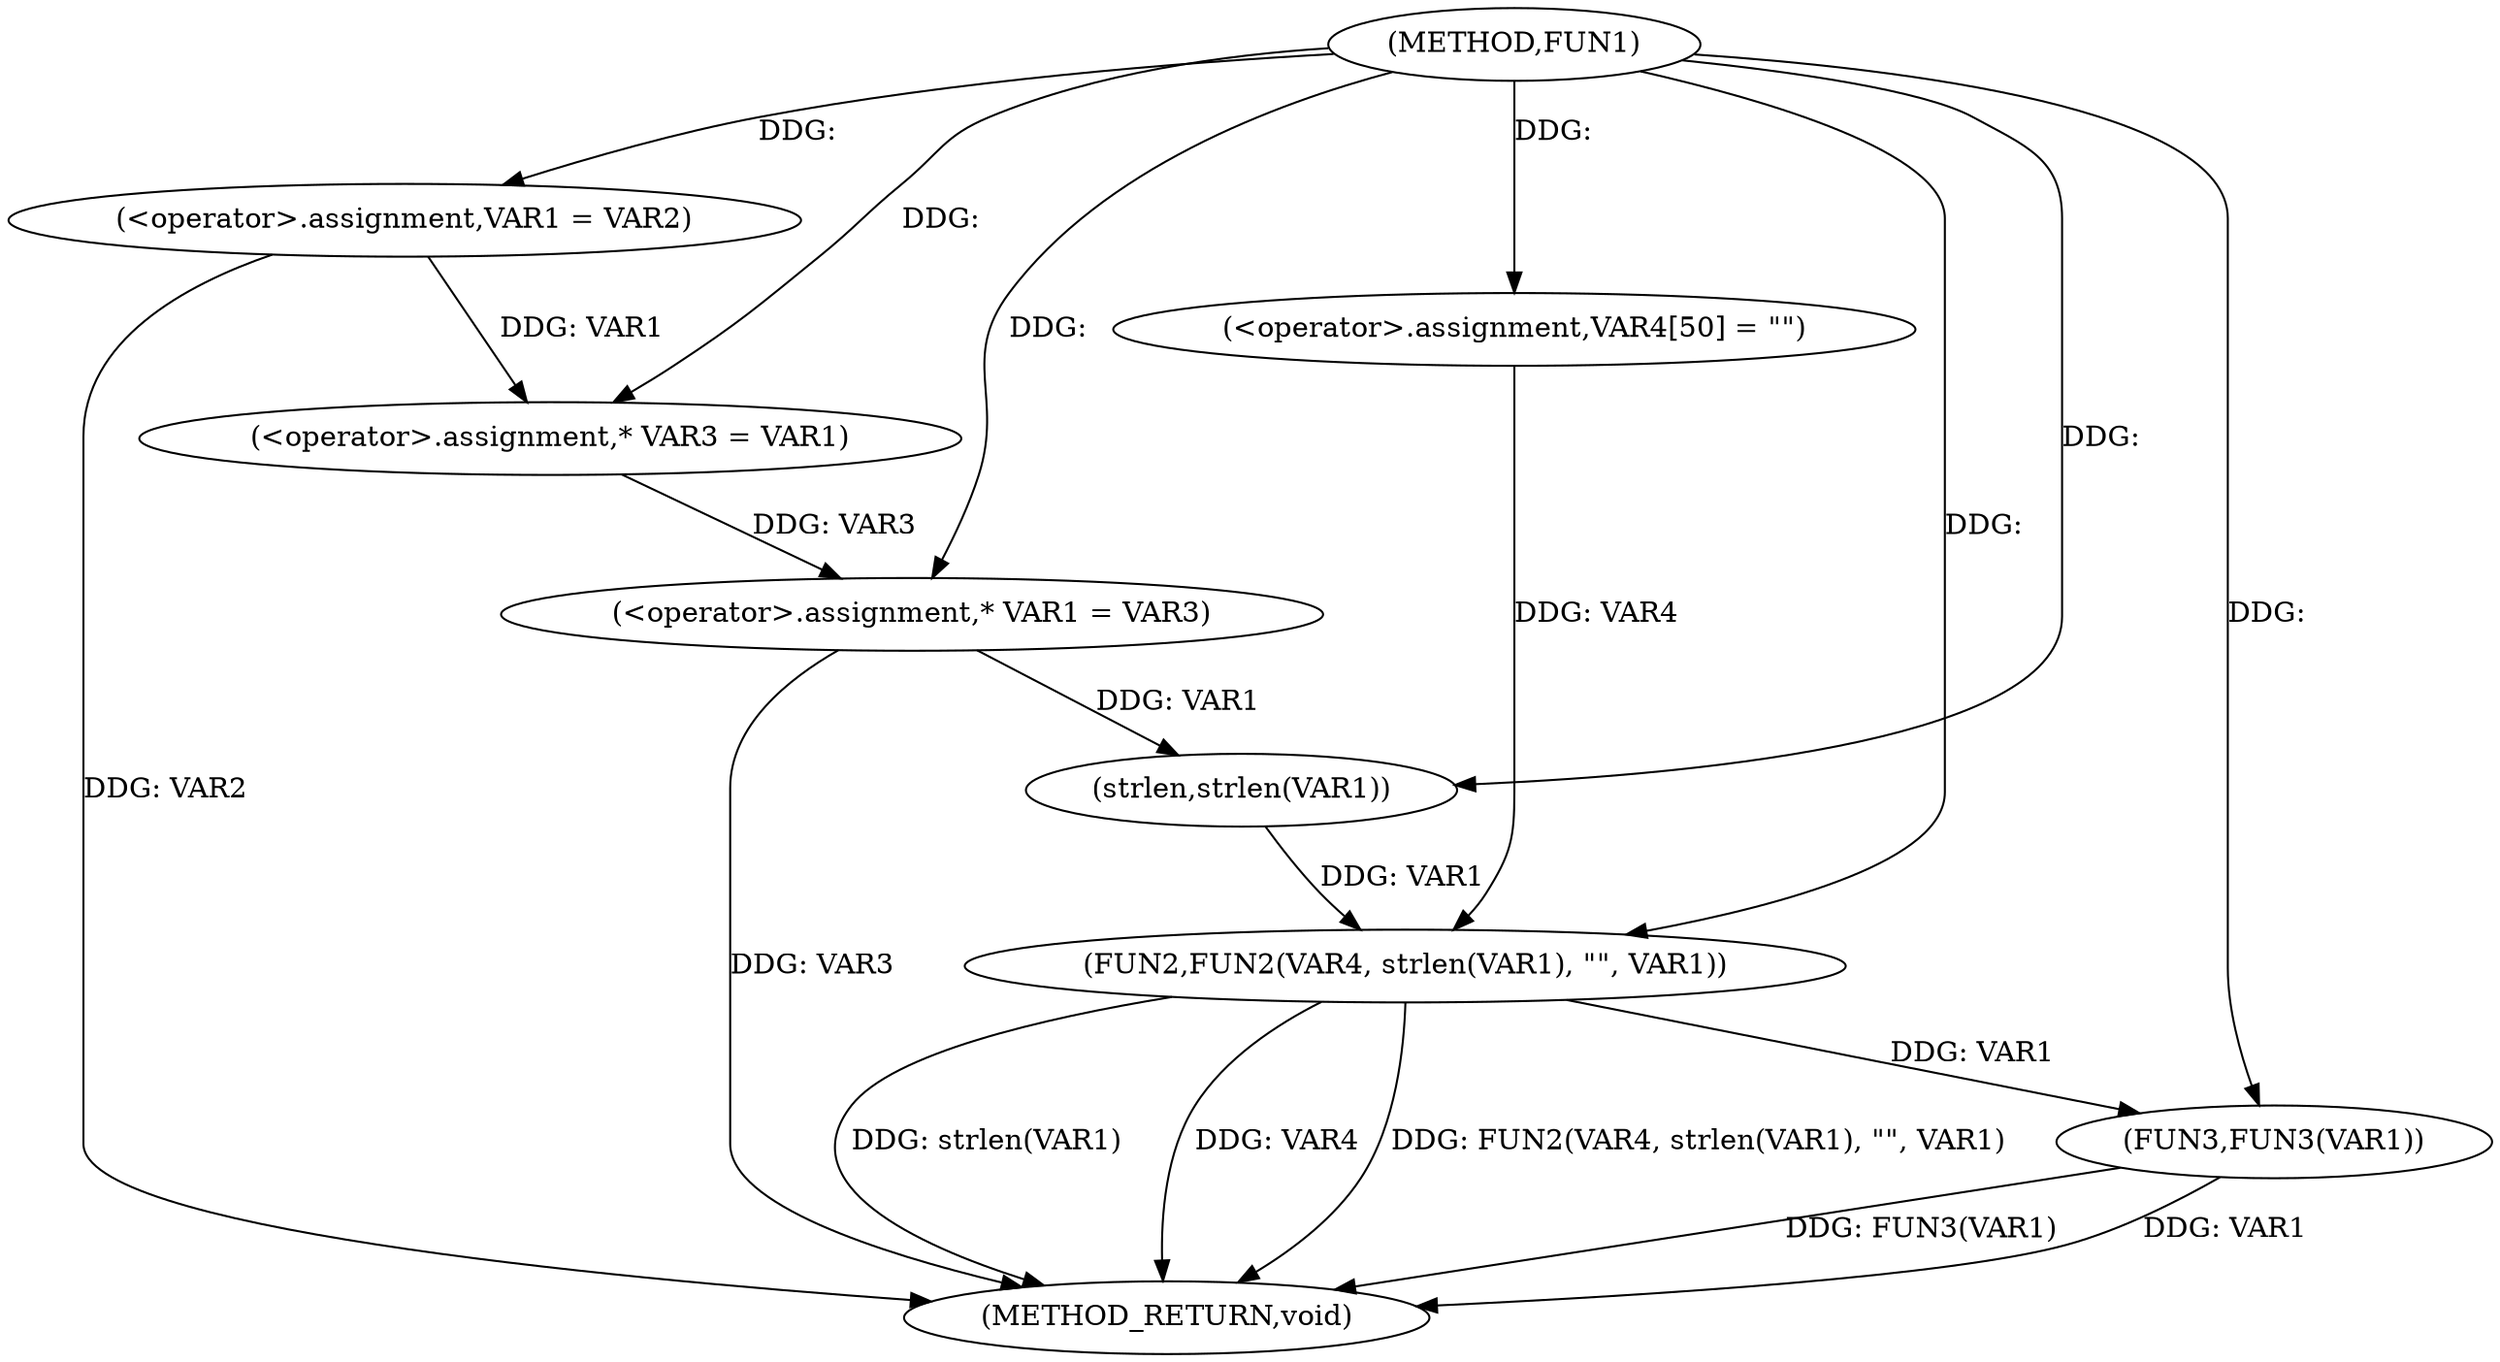 digraph FUN1 {  
"1000100" [label = "(METHOD,FUN1)" ]
"1000129" [label = "(METHOD_RETURN,void)" ]
"1000104" [label = "(<operator>.assignment,VAR1 = VAR2)" ]
"1000109" [label = "(<operator>.assignment,* VAR3 = VAR1)" ]
"1000113" [label = "(<operator>.assignment,* VAR1 = VAR3)" ]
"1000118" [label = "(<operator>.assignment,VAR4[50] = \"\")" ]
"1000121" [label = "(FUN2,FUN2(VAR4, strlen(VAR1), \"\", VAR1))" ]
"1000123" [label = "(strlen,strlen(VAR1))" ]
"1000127" [label = "(FUN3,FUN3(VAR1))" ]
  "1000121" -> "1000129"  [ label = "DDG: strlen(VAR1)"] 
  "1000127" -> "1000129"  [ label = "DDG: FUN3(VAR1)"] 
  "1000121" -> "1000129"  [ label = "DDG: VAR4"] 
  "1000127" -> "1000129"  [ label = "DDG: VAR1"] 
  "1000113" -> "1000129"  [ label = "DDG: VAR3"] 
  "1000121" -> "1000129"  [ label = "DDG: FUN2(VAR4, strlen(VAR1), \"\", VAR1)"] 
  "1000104" -> "1000129"  [ label = "DDG: VAR2"] 
  "1000100" -> "1000104"  [ label = "DDG: "] 
  "1000104" -> "1000109"  [ label = "DDG: VAR1"] 
  "1000100" -> "1000109"  [ label = "DDG: "] 
  "1000109" -> "1000113"  [ label = "DDG: VAR3"] 
  "1000100" -> "1000113"  [ label = "DDG: "] 
  "1000100" -> "1000118"  [ label = "DDG: "] 
  "1000118" -> "1000121"  [ label = "DDG: VAR4"] 
  "1000100" -> "1000121"  [ label = "DDG: "] 
  "1000123" -> "1000121"  [ label = "DDG: VAR1"] 
  "1000113" -> "1000123"  [ label = "DDG: VAR1"] 
  "1000100" -> "1000123"  [ label = "DDG: "] 
  "1000121" -> "1000127"  [ label = "DDG: VAR1"] 
  "1000100" -> "1000127"  [ label = "DDG: "] 
}
